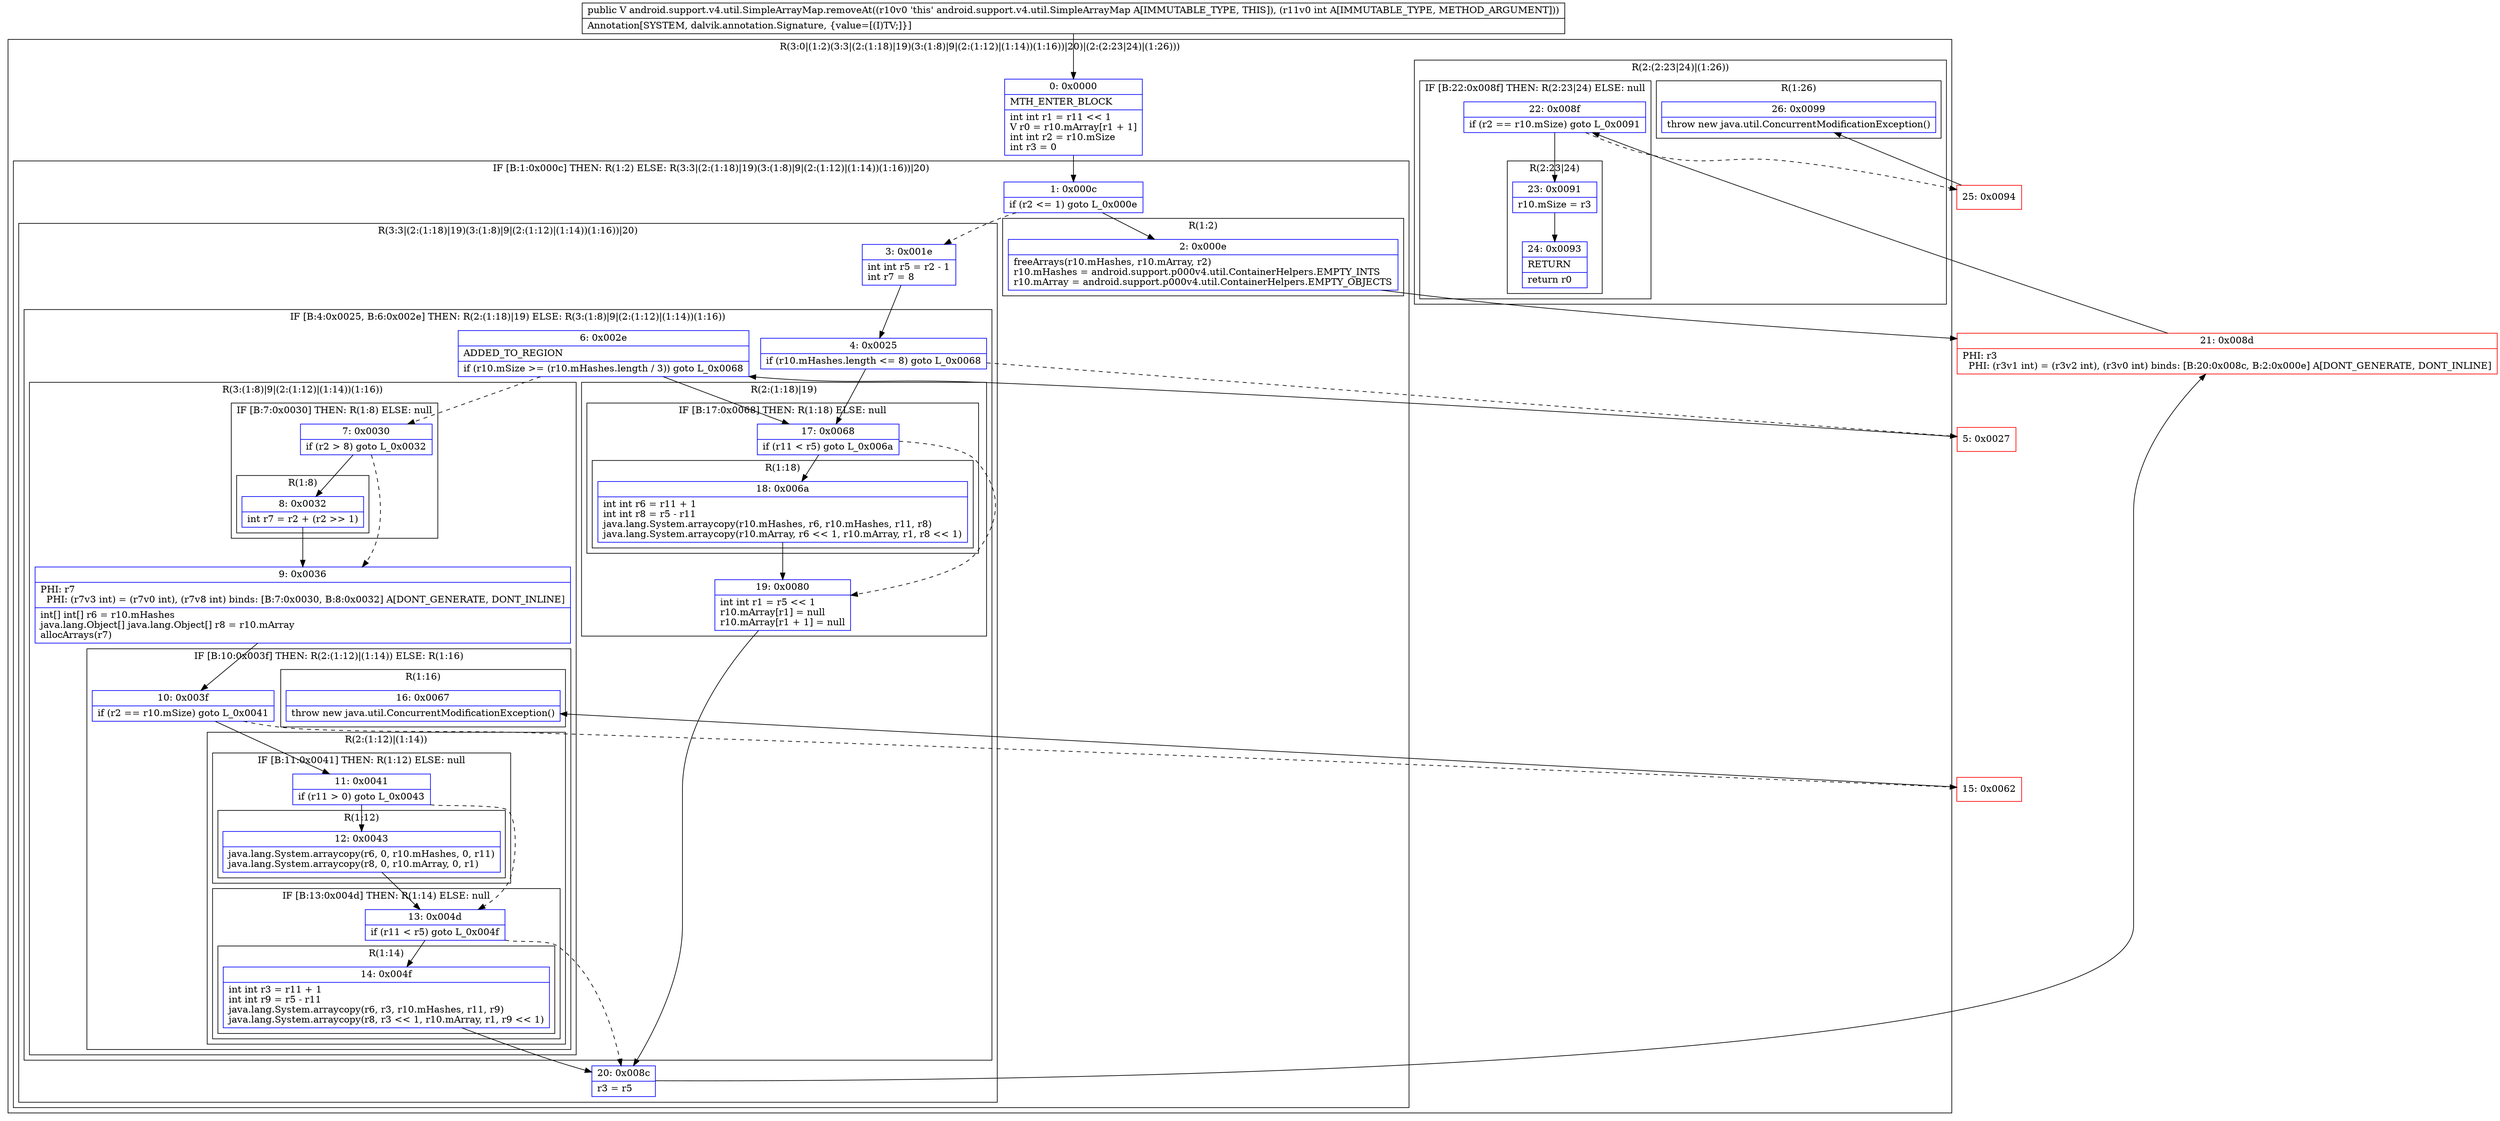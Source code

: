 digraph "CFG forandroid.support.v4.util.SimpleArrayMap.removeAt(I)Ljava\/lang\/Object;" {
subgraph cluster_Region_2055237838 {
label = "R(3:0|(1:2)(3:3|(2:(1:18)|19)(3:(1:8)|9|(2:(1:12)|(1:14))(1:16))|20)|(2:(2:23|24)|(1:26)))";
node [shape=record,color=blue];
Node_0 [shape=record,label="{0\:\ 0x0000|MTH_ENTER_BLOCK\l|int int r1 = r11 \<\< 1\lV r0 = r10.mArray[r1 + 1]\lint int r2 = r10.mSize\lint r3 = 0\l}"];
subgraph cluster_IfRegion_460990370 {
label = "IF [B:1:0x000c] THEN: R(1:2) ELSE: R(3:3|(2:(1:18)|19)(3:(1:8)|9|(2:(1:12)|(1:14))(1:16))|20)";
node [shape=record,color=blue];
Node_1 [shape=record,label="{1\:\ 0x000c|if (r2 \<= 1) goto L_0x000e\l}"];
subgraph cluster_Region_1577702726 {
label = "R(1:2)";
node [shape=record,color=blue];
Node_2 [shape=record,label="{2\:\ 0x000e|freeArrays(r10.mHashes, r10.mArray, r2)\lr10.mHashes = android.support.p000v4.util.ContainerHelpers.EMPTY_INTS\lr10.mArray = android.support.p000v4.util.ContainerHelpers.EMPTY_OBJECTS\l}"];
}
subgraph cluster_Region_1503736810 {
label = "R(3:3|(2:(1:18)|19)(3:(1:8)|9|(2:(1:12)|(1:14))(1:16))|20)";
node [shape=record,color=blue];
Node_3 [shape=record,label="{3\:\ 0x001e|int int r5 = r2 \- 1\lint r7 = 8\l}"];
subgraph cluster_IfRegion_1236728455 {
label = "IF [B:4:0x0025, B:6:0x002e] THEN: R(2:(1:18)|19) ELSE: R(3:(1:8)|9|(2:(1:12)|(1:14))(1:16))";
node [shape=record,color=blue];
Node_4 [shape=record,label="{4\:\ 0x0025|if (r10.mHashes.length \<= 8) goto L_0x0068\l}"];
Node_6 [shape=record,label="{6\:\ 0x002e|ADDED_TO_REGION\l|if (r10.mSize \>= (r10.mHashes.length \/ 3)) goto L_0x0068\l}"];
subgraph cluster_Region_1957733865 {
label = "R(2:(1:18)|19)";
node [shape=record,color=blue];
subgraph cluster_IfRegion_885303949 {
label = "IF [B:17:0x0068] THEN: R(1:18) ELSE: null";
node [shape=record,color=blue];
Node_17 [shape=record,label="{17\:\ 0x0068|if (r11 \< r5) goto L_0x006a\l}"];
subgraph cluster_Region_49731507 {
label = "R(1:18)";
node [shape=record,color=blue];
Node_18 [shape=record,label="{18\:\ 0x006a|int int r6 = r11 + 1\lint int r8 = r5 \- r11\ljava.lang.System.arraycopy(r10.mHashes, r6, r10.mHashes, r11, r8)\ljava.lang.System.arraycopy(r10.mArray, r6 \<\< 1, r10.mArray, r1, r8 \<\< 1)\l}"];
}
}
Node_19 [shape=record,label="{19\:\ 0x0080|int int r1 = r5 \<\< 1\lr10.mArray[r1] = null\lr10.mArray[r1 + 1] = null\l}"];
}
subgraph cluster_Region_1444222629 {
label = "R(3:(1:8)|9|(2:(1:12)|(1:14))(1:16))";
node [shape=record,color=blue];
subgraph cluster_IfRegion_1603788470 {
label = "IF [B:7:0x0030] THEN: R(1:8) ELSE: null";
node [shape=record,color=blue];
Node_7 [shape=record,label="{7\:\ 0x0030|if (r2 \> 8) goto L_0x0032\l}"];
subgraph cluster_Region_354067921 {
label = "R(1:8)";
node [shape=record,color=blue];
Node_8 [shape=record,label="{8\:\ 0x0032|int r7 = r2 + (r2 \>\> 1)\l}"];
}
}
Node_9 [shape=record,label="{9\:\ 0x0036|PHI: r7 \l  PHI: (r7v3 int) = (r7v0 int), (r7v8 int) binds: [B:7:0x0030, B:8:0x0032] A[DONT_GENERATE, DONT_INLINE]\l|int[] int[] r6 = r10.mHashes\ljava.lang.Object[] java.lang.Object[] r8 = r10.mArray\lallocArrays(r7)\l}"];
subgraph cluster_IfRegion_86634961 {
label = "IF [B:10:0x003f] THEN: R(2:(1:12)|(1:14)) ELSE: R(1:16)";
node [shape=record,color=blue];
Node_10 [shape=record,label="{10\:\ 0x003f|if (r2 == r10.mSize) goto L_0x0041\l}"];
subgraph cluster_Region_613327383 {
label = "R(2:(1:12)|(1:14))";
node [shape=record,color=blue];
subgraph cluster_IfRegion_608966188 {
label = "IF [B:11:0x0041] THEN: R(1:12) ELSE: null";
node [shape=record,color=blue];
Node_11 [shape=record,label="{11\:\ 0x0041|if (r11 \> 0) goto L_0x0043\l}"];
subgraph cluster_Region_76031948 {
label = "R(1:12)";
node [shape=record,color=blue];
Node_12 [shape=record,label="{12\:\ 0x0043|java.lang.System.arraycopy(r6, 0, r10.mHashes, 0, r11)\ljava.lang.System.arraycopy(r8, 0, r10.mArray, 0, r1)\l}"];
}
}
subgraph cluster_IfRegion_1046308311 {
label = "IF [B:13:0x004d] THEN: R(1:14) ELSE: null";
node [shape=record,color=blue];
Node_13 [shape=record,label="{13\:\ 0x004d|if (r11 \< r5) goto L_0x004f\l}"];
subgraph cluster_Region_1450846911 {
label = "R(1:14)";
node [shape=record,color=blue];
Node_14 [shape=record,label="{14\:\ 0x004f|int int r3 = r11 + 1\lint int r9 = r5 \- r11\ljava.lang.System.arraycopy(r6, r3, r10.mHashes, r11, r9)\ljava.lang.System.arraycopy(r8, r3 \<\< 1, r10.mArray, r1, r9 \<\< 1)\l}"];
}
}
}
subgraph cluster_Region_1070523742 {
label = "R(1:16)";
node [shape=record,color=blue];
Node_16 [shape=record,label="{16\:\ 0x0067|throw new java.util.ConcurrentModificationException()\l}"];
}
}
}
}
Node_20 [shape=record,label="{20\:\ 0x008c|r3 = r5\l}"];
}
}
subgraph cluster_Region_1095910114 {
label = "R(2:(2:23|24)|(1:26))";
node [shape=record,color=blue];
subgraph cluster_IfRegion_1430760701 {
label = "IF [B:22:0x008f] THEN: R(2:23|24) ELSE: null";
node [shape=record,color=blue];
Node_22 [shape=record,label="{22\:\ 0x008f|if (r2 == r10.mSize) goto L_0x0091\l}"];
subgraph cluster_Region_788866750 {
label = "R(2:23|24)";
node [shape=record,color=blue];
Node_23 [shape=record,label="{23\:\ 0x0091|r10.mSize = r3\l}"];
Node_24 [shape=record,label="{24\:\ 0x0093|RETURN\l|return r0\l}"];
}
}
subgraph cluster_Region_270393029 {
label = "R(1:26)";
node [shape=record,color=blue];
Node_26 [shape=record,label="{26\:\ 0x0099|throw new java.util.ConcurrentModificationException()\l}"];
}
}
}
Node_5 [shape=record,color=red,label="{5\:\ 0x0027}"];
Node_15 [shape=record,color=red,label="{15\:\ 0x0062}"];
Node_21 [shape=record,color=red,label="{21\:\ 0x008d|PHI: r3 \l  PHI: (r3v1 int) = (r3v2 int), (r3v0 int) binds: [B:20:0x008c, B:2:0x000e] A[DONT_GENERATE, DONT_INLINE]\l}"];
Node_25 [shape=record,color=red,label="{25\:\ 0x0094}"];
MethodNode[shape=record,label="{public V android.support.v4.util.SimpleArrayMap.removeAt((r10v0 'this' android.support.v4.util.SimpleArrayMap A[IMMUTABLE_TYPE, THIS]), (r11v0 int A[IMMUTABLE_TYPE, METHOD_ARGUMENT]))  | Annotation[SYSTEM, dalvik.annotation.Signature, \{value=[(I)TV;]\}]\l}"];
MethodNode -> Node_0;
Node_0 -> Node_1;
Node_1 -> Node_2;
Node_1 -> Node_3[style=dashed];
Node_2 -> Node_21;
Node_3 -> Node_4;
Node_4 -> Node_5[style=dashed];
Node_4 -> Node_17;
Node_6 -> Node_7[style=dashed];
Node_6 -> Node_17;
Node_17 -> Node_18;
Node_17 -> Node_19[style=dashed];
Node_18 -> Node_19;
Node_19 -> Node_20;
Node_7 -> Node_8;
Node_7 -> Node_9[style=dashed];
Node_8 -> Node_9;
Node_9 -> Node_10;
Node_10 -> Node_11;
Node_10 -> Node_15[style=dashed];
Node_11 -> Node_12;
Node_11 -> Node_13[style=dashed];
Node_12 -> Node_13;
Node_13 -> Node_14;
Node_13 -> Node_20[style=dashed];
Node_14 -> Node_20;
Node_20 -> Node_21;
Node_22 -> Node_23;
Node_22 -> Node_25[style=dashed];
Node_23 -> Node_24;
Node_5 -> Node_6;
Node_15 -> Node_16;
Node_21 -> Node_22;
Node_25 -> Node_26;
}

